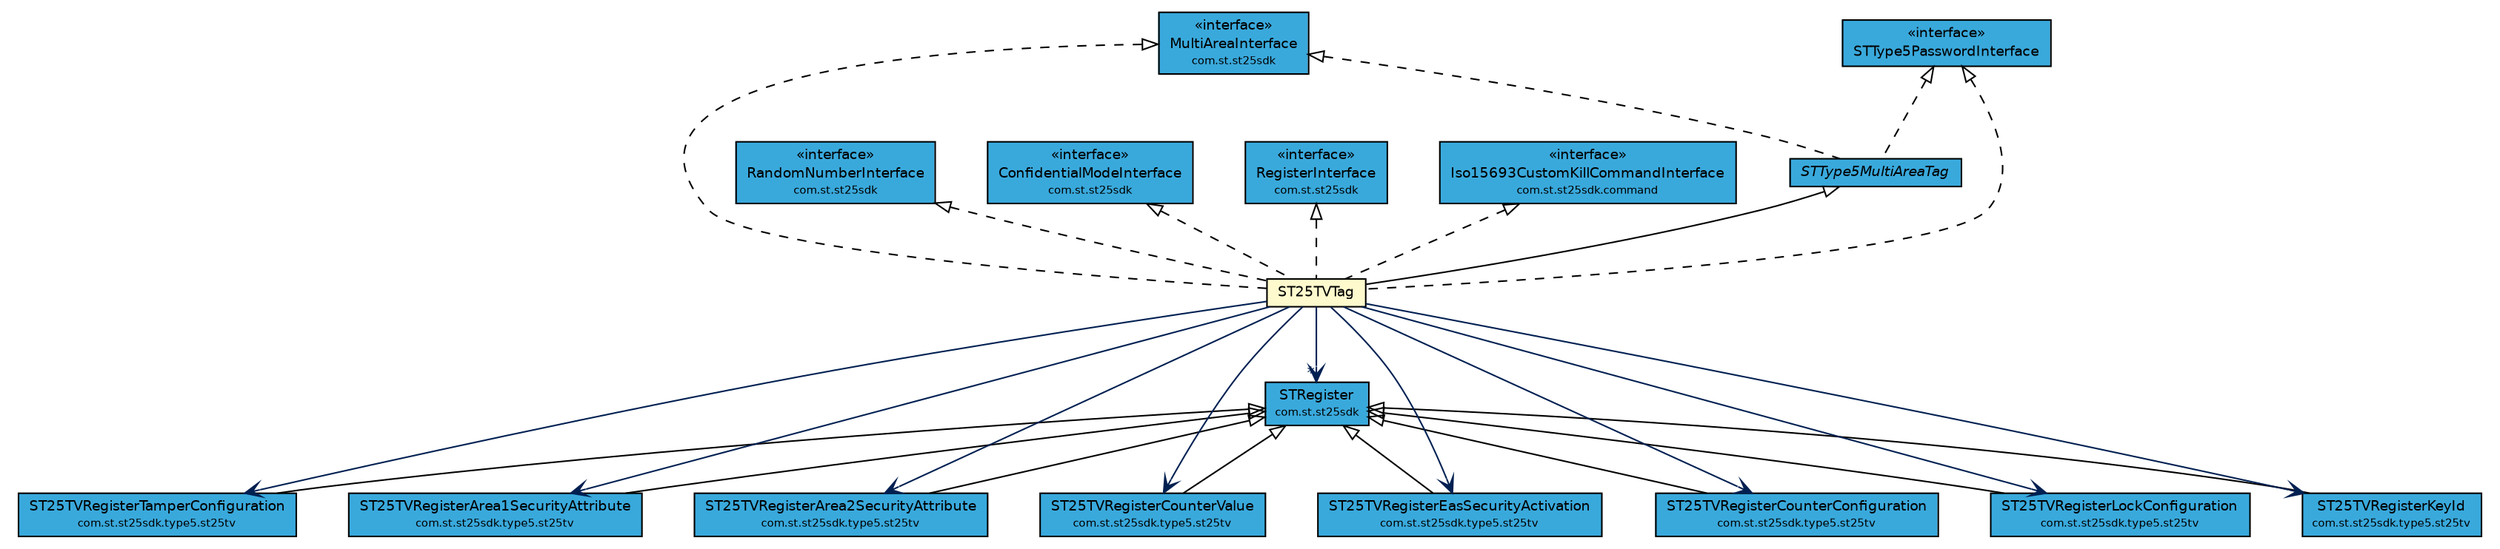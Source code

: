 #!/usr/local/bin/dot
#
# Class diagram 
# Generated by UMLGraph version R5_7_2-3-gee82a7 (http://www.umlgraph.org/)
#

digraph G {
	edge [fontname="Helvetica",fontsize=10,labelfontname="Helvetica",labelfontsize=10];
	node [fontname="Helvetica",fontsize=10,shape=plaintext];
	nodesep=0.25;
	ranksep=0.5;
	// com.st.st25sdk.MultiAreaInterface
	c26121 [label=<<table title="com.st.st25sdk.MultiAreaInterface" border="0" cellborder="1" cellspacing="0" cellpadding="2" port="p" bgcolor="#39a9dc" href="../MultiAreaInterface.html">
		<tr><td><table border="0" cellspacing="0" cellpadding="1">
<tr><td align="center" balign="center"> &#171;interface&#187; </td></tr>
<tr><td align="center" balign="center"> MultiAreaInterface </td></tr>
<tr><td align="center" balign="center"><font point-size="7.0"> com.st.st25sdk </font></td></tr>
		</table></td></tr>
		</table>>, URL="../MultiAreaInterface.html", fontname="Helvetica", fontcolor="black", fontsize=9.0];
	// com.st.st25sdk.RandomNumberInterface
	c26128 [label=<<table title="com.st.st25sdk.RandomNumberInterface" border="0" cellborder="1" cellspacing="0" cellpadding="2" port="p" bgcolor="#39a9dc" href="../RandomNumberInterface.html">
		<tr><td><table border="0" cellspacing="0" cellpadding="1">
<tr><td align="center" balign="center"> &#171;interface&#187; </td></tr>
<tr><td align="center" balign="center"> RandomNumberInterface </td></tr>
<tr><td align="center" balign="center"><font point-size="7.0"> com.st.st25sdk </font></td></tr>
		</table></td></tr>
		</table>>, URL="../RandomNumberInterface.html", fontname="Helvetica", fontcolor="black", fontsize=9.0];
	// com.st.st25sdk.STRegister
	c26133 [label=<<table title="com.st.st25sdk.STRegister" border="0" cellborder="1" cellspacing="0" cellpadding="2" port="p" bgcolor="#39a9dc" href="../STRegister.html">
		<tr><td><table border="0" cellspacing="0" cellpadding="1">
<tr><td align="center" balign="center"> STRegister </td></tr>
<tr><td align="center" balign="center"><font point-size="7.0"> com.st.st25sdk </font></td></tr>
		</table></td></tr>
		</table>>, URL="../STRegister.html", fontname="Helvetica", fontcolor="black", fontsize=9.0];
	// com.st.st25sdk.ConfidentialModeInterface
	c26144 [label=<<table title="com.st.st25sdk.ConfidentialModeInterface" border="0" cellborder="1" cellspacing="0" cellpadding="2" port="p" bgcolor="#39a9dc" href="../ConfidentialModeInterface.html">
		<tr><td><table border="0" cellspacing="0" cellpadding="1">
<tr><td align="center" balign="center"> &#171;interface&#187; </td></tr>
<tr><td align="center" balign="center"> ConfidentialModeInterface </td></tr>
<tr><td align="center" balign="center"><font point-size="7.0"> com.st.st25sdk </font></td></tr>
		</table></td></tr>
		</table>>, URL="../ConfidentialModeInterface.html", fontname="Helvetica", fontcolor="black", fontsize=9.0];
	// com.st.st25sdk.RegisterInterface
	c26149 [label=<<table title="com.st.st25sdk.RegisterInterface" border="0" cellborder="1" cellspacing="0" cellpadding="2" port="p" bgcolor="#39a9dc" href="../RegisterInterface.html">
		<tr><td><table border="0" cellspacing="0" cellpadding="1">
<tr><td align="center" balign="center"> &#171;interface&#187; </td></tr>
<tr><td align="center" balign="center"> RegisterInterface </td></tr>
<tr><td align="center" balign="center"><font point-size="7.0"> com.st.st25sdk </font></td></tr>
		</table></td></tr>
		</table>>, URL="../RegisterInterface.html", fontname="Helvetica", fontcolor="black", fontsize=9.0];
	// com.st.st25sdk.command.Iso15693CustomKillCommandInterface
	c26164 [label=<<table title="com.st.st25sdk.command.Iso15693CustomKillCommandInterface" border="0" cellborder="1" cellspacing="0" cellpadding="2" port="p" bgcolor="#39a9dc" href="../command/Iso15693CustomKillCommandInterface.html">
		<tr><td><table border="0" cellspacing="0" cellpadding="1">
<tr><td align="center" balign="center"> &#171;interface&#187; </td></tr>
<tr><td align="center" balign="center"> Iso15693CustomKillCommandInterface </td></tr>
<tr><td align="center" balign="center"><font point-size="7.0"> com.st.st25sdk.command </font></td></tr>
		</table></td></tr>
		</table>>, URL="../command/Iso15693CustomKillCommandInterface.html", fontname="Helvetica", fontcolor="black", fontsize=9.0];
	// com.st.st25sdk.type5.STType5MultiAreaTag
	c26252 [label=<<table title="com.st.st25sdk.type5.STType5MultiAreaTag" border="0" cellborder="1" cellspacing="0" cellpadding="2" port="p" bgcolor="#39a9dc" href="./STType5MultiAreaTag.html">
		<tr><td><table border="0" cellspacing="0" cellpadding="1">
<tr><td align="center" balign="center"><font face="Helvetica-Oblique"> STType5MultiAreaTag </font></td></tr>
		</table></td></tr>
		</table>>, URL="./STType5MultiAreaTag.html", fontname="Helvetica", fontcolor="black", fontsize=9.0];
	// com.st.st25sdk.type5.STType5PasswordInterface
	c26257 [label=<<table title="com.st.st25sdk.type5.STType5PasswordInterface" border="0" cellborder="1" cellspacing="0" cellpadding="2" port="p" bgcolor="#39a9dc" href="./STType5PasswordInterface.html">
		<tr><td><table border="0" cellspacing="0" cellpadding="1">
<tr><td align="center" balign="center"> &#171;interface&#187; </td></tr>
<tr><td align="center" balign="center"> STType5PasswordInterface </td></tr>
		</table></td></tr>
		</table>>, URL="./STType5PasswordInterface.html", fontname="Helvetica", fontcolor="black", fontsize=9.0];
	// com.st.st25sdk.type5.ST25TVTag
	c26261 [label=<<table title="com.st.st25sdk.type5.ST25TVTag" border="0" cellborder="1" cellspacing="0" cellpadding="2" port="p" bgcolor="lemonChiffon" href="./ST25TVTag.html">
		<tr><td><table border="0" cellspacing="0" cellpadding="1">
<tr><td align="center" balign="center"> ST25TVTag </td></tr>
		</table></td></tr>
		</table>>, URL="./ST25TVTag.html", fontname="Helvetica", fontcolor="black", fontsize=9.0];
	// com.st.st25sdk.type5.st25tv.ST25TVRegisterTamperConfiguration
	c26305 [label=<<table title="com.st.st25sdk.type5.st25tv.ST25TVRegisterTamperConfiguration" border="0" cellborder="1" cellspacing="0" cellpadding="2" port="p" bgcolor="#39a9dc" href="./st25tv/ST25TVRegisterTamperConfiguration.html">
		<tr><td><table border="0" cellspacing="0" cellpadding="1">
<tr><td align="center" balign="center"> ST25TVRegisterTamperConfiguration </td></tr>
<tr><td align="center" balign="center"><font point-size="7.0"> com.st.st25sdk.type5.st25tv </font></td></tr>
		</table></td></tr>
		</table>>, URL="./st25tv/ST25TVRegisterTamperConfiguration.html", fontname="Helvetica", fontcolor="black", fontsize=9.0];
	// com.st.st25sdk.type5.st25tv.ST25TVRegisterArea1SecurityAttribute
	c26306 [label=<<table title="com.st.st25sdk.type5.st25tv.ST25TVRegisterArea1SecurityAttribute" border="0" cellborder="1" cellspacing="0" cellpadding="2" port="p" bgcolor="#39a9dc" href="./st25tv/ST25TVRegisterArea1SecurityAttribute.html">
		<tr><td><table border="0" cellspacing="0" cellpadding="1">
<tr><td align="center" balign="center"> ST25TVRegisterArea1SecurityAttribute </td></tr>
<tr><td align="center" balign="center"><font point-size="7.0"> com.st.st25sdk.type5.st25tv </font></td></tr>
		</table></td></tr>
		</table>>, URL="./st25tv/ST25TVRegisterArea1SecurityAttribute.html", fontname="Helvetica", fontcolor="black", fontsize=9.0];
	// com.st.st25sdk.type5.st25tv.ST25TVRegisterArea2SecurityAttribute
	c26307 [label=<<table title="com.st.st25sdk.type5.st25tv.ST25TVRegisterArea2SecurityAttribute" border="0" cellborder="1" cellspacing="0" cellpadding="2" port="p" bgcolor="#39a9dc" href="./st25tv/ST25TVRegisterArea2SecurityAttribute.html">
		<tr><td><table border="0" cellspacing="0" cellpadding="1">
<tr><td align="center" balign="center"> ST25TVRegisterArea2SecurityAttribute </td></tr>
<tr><td align="center" balign="center"><font point-size="7.0"> com.st.st25sdk.type5.st25tv </font></td></tr>
		</table></td></tr>
		</table>>, URL="./st25tv/ST25TVRegisterArea2SecurityAttribute.html", fontname="Helvetica", fontcolor="black", fontsize=9.0];
	// com.st.st25sdk.type5.st25tv.ST25TVRegisterCounterValue
	c26308 [label=<<table title="com.st.st25sdk.type5.st25tv.ST25TVRegisterCounterValue" border="0" cellborder="1" cellspacing="0" cellpadding="2" port="p" bgcolor="#39a9dc" href="./st25tv/ST25TVRegisterCounterValue.html">
		<tr><td><table border="0" cellspacing="0" cellpadding="1">
<tr><td align="center" balign="center"> ST25TVRegisterCounterValue </td></tr>
<tr><td align="center" balign="center"><font point-size="7.0"> com.st.st25sdk.type5.st25tv </font></td></tr>
		</table></td></tr>
		</table>>, URL="./st25tv/ST25TVRegisterCounterValue.html", fontname="Helvetica", fontcolor="black", fontsize=9.0];
	// com.st.st25sdk.type5.st25tv.ST25TVRegisterEasSecurityActivation
	c26309 [label=<<table title="com.st.st25sdk.type5.st25tv.ST25TVRegisterEasSecurityActivation" border="0" cellborder="1" cellspacing="0" cellpadding="2" port="p" bgcolor="#39a9dc" href="./st25tv/ST25TVRegisterEasSecurityActivation.html">
		<tr><td><table border="0" cellspacing="0" cellpadding="1">
<tr><td align="center" balign="center"> ST25TVRegisterEasSecurityActivation </td></tr>
<tr><td align="center" balign="center"><font point-size="7.0"> com.st.st25sdk.type5.st25tv </font></td></tr>
		</table></td></tr>
		</table>>, URL="./st25tv/ST25TVRegisterEasSecurityActivation.html", fontname="Helvetica", fontcolor="black", fontsize=9.0];
	// com.st.st25sdk.type5.st25tv.ST25TVRegisterCounterConfiguration
	c26310 [label=<<table title="com.st.st25sdk.type5.st25tv.ST25TVRegisterCounterConfiguration" border="0" cellborder="1" cellspacing="0" cellpadding="2" port="p" bgcolor="#39a9dc" href="./st25tv/ST25TVRegisterCounterConfiguration.html">
		<tr><td><table border="0" cellspacing="0" cellpadding="1">
<tr><td align="center" balign="center"> ST25TVRegisterCounterConfiguration </td></tr>
<tr><td align="center" balign="center"><font point-size="7.0"> com.st.st25sdk.type5.st25tv </font></td></tr>
		</table></td></tr>
		</table>>, URL="./st25tv/ST25TVRegisterCounterConfiguration.html", fontname="Helvetica", fontcolor="black", fontsize=9.0];
	// com.st.st25sdk.type5.st25tv.ST25TVRegisterLockConfiguration
	c26311 [label=<<table title="com.st.st25sdk.type5.st25tv.ST25TVRegisterLockConfiguration" border="0" cellborder="1" cellspacing="0" cellpadding="2" port="p" bgcolor="#39a9dc" href="./st25tv/ST25TVRegisterLockConfiguration.html">
		<tr><td><table border="0" cellspacing="0" cellpadding="1">
<tr><td align="center" balign="center"> ST25TVRegisterLockConfiguration </td></tr>
<tr><td align="center" balign="center"><font point-size="7.0"> com.st.st25sdk.type5.st25tv </font></td></tr>
		</table></td></tr>
		</table>>, URL="./st25tv/ST25TVRegisterLockConfiguration.html", fontname="Helvetica", fontcolor="black", fontsize=9.0];
	// com.st.st25sdk.type5.st25tv.ST25TVRegisterKeyId
	c26312 [label=<<table title="com.st.st25sdk.type5.st25tv.ST25TVRegisterKeyId" border="0" cellborder="1" cellspacing="0" cellpadding="2" port="p" bgcolor="#39a9dc" href="./st25tv/ST25TVRegisterKeyId.html">
		<tr><td><table border="0" cellspacing="0" cellpadding="1">
<tr><td align="center" balign="center"> ST25TVRegisterKeyId </td></tr>
<tr><td align="center" balign="center"><font point-size="7.0"> com.st.st25sdk.type5.st25tv </font></td></tr>
		</table></td></tr>
		</table>>, URL="./st25tv/ST25TVRegisterKeyId.html", fontname="Helvetica", fontcolor="black", fontsize=9.0];
	//com.st.st25sdk.type5.STType5MultiAreaTag implements com.st.st25sdk.MultiAreaInterface
	c26121:p -> c26252:p [dir=back,arrowtail=empty,style=dashed];
	//com.st.st25sdk.type5.STType5MultiAreaTag implements com.st.st25sdk.type5.STType5PasswordInterface
	c26257:p -> c26252:p [dir=back,arrowtail=empty,style=dashed];
	//com.st.st25sdk.type5.ST25TVTag extends com.st.st25sdk.type5.STType5MultiAreaTag
	c26252:p -> c26261:p [dir=back,arrowtail=empty];
	//com.st.st25sdk.type5.ST25TVTag implements com.st.st25sdk.MultiAreaInterface
	c26121:p -> c26261:p [dir=back,arrowtail=empty,style=dashed];
	//com.st.st25sdk.type5.ST25TVTag implements com.st.st25sdk.type5.STType5PasswordInterface
	c26257:p -> c26261:p [dir=back,arrowtail=empty,style=dashed];
	//com.st.st25sdk.type5.ST25TVTag implements com.st.st25sdk.command.Iso15693CustomKillCommandInterface
	c26164:p -> c26261:p [dir=back,arrowtail=empty,style=dashed];
	//com.st.st25sdk.type5.ST25TVTag implements com.st.st25sdk.RandomNumberInterface
	c26128:p -> c26261:p [dir=back,arrowtail=empty,style=dashed];
	//com.st.st25sdk.type5.ST25TVTag implements com.st.st25sdk.ConfidentialModeInterface
	c26144:p -> c26261:p [dir=back,arrowtail=empty,style=dashed];
	//com.st.st25sdk.type5.ST25TVTag implements com.st.st25sdk.RegisterInterface
	c26149:p -> c26261:p [dir=back,arrowtail=empty,style=dashed];
	//com.st.st25sdk.type5.st25tv.ST25TVRegisterTamperConfiguration extends com.st.st25sdk.STRegister
	c26133:p -> c26305:p [dir=back,arrowtail=empty];
	//com.st.st25sdk.type5.st25tv.ST25TVRegisterArea1SecurityAttribute extends com.st.st25sdk.STRegister
	c26133:p -> c26306:p [dir=back,arrowtail=empty];
	//com.st.st25sdk.type5.st25tv.ST25TVRegisterArea2SecurityAttribute extends com.st.st25sdk.STRegister
	c26133:p -> c26307:p [dir=back,arrowtail=empty];
	//com.st.st25sdk.type5.st25tv.ST25TVRegisterCounterValue extends com.st.st25sdk.STRegister
	c26133:p -> c26308:p [dir=back,arrowtail=empty];
	//com.st.st25sdk.type5.st25tv.ST25TVRegisterEasSecurityActivation extends com.st.st25sdk.STRegister
	c26133:p -> c26309:p [dir=back,arrowtail=empty];
	//com.st.st25sdk.type5.st25tv.ST25TVRegisterCounterConfiguration extends com.st.st25sdk.STRegister
	c26133:p -> c26310:p [dir=back,arrowtail=empty];
	//com.st.st25sdk.type5.st25tv.ST25TVRegisterLockConfiguration extends com.st.st25sdk.STRegister
	c26133:p -> c26311:p [dir=back,arrowtail=empty];
	//com.st.st25sdk.type5.st25tv.ST25TVRegisterKeyId extends com.st.st25sdk.STRegister
	c26133:p -> c26312:p [dir=back,arrowtail=empty];
	// com.st.st25sdk.type5.ST25TVTag NAVASSOC com.st.st25sdk.STRegister
	c26261:p -> c26133:p [taillabel="", label="", headlabel="*", fontname="Helvetica", fontcolor="#002052", fontsize=10.0, color="#002052", arrowhead=open];
	// com.st.st25sdk.type5.ST25TVTag NAVASSOC com.st.st25sdk.type5.st25tv.ST25TVRegisterArea1SecurityAttribute
	c26261:p -> c26306:p [taillabel="", label="", headlabel="", fontname="Helvetica", fontcolor="#002052", fontsize=10.0, color="#002052", arrowhead=open];
	// com.st.st25sdk.type5.ST25TVTag NAVASSOC com.st.st25sdk.type5.st25tv.ST25TVRegisterArea2SecurityAttribute
	c26261:p -> c26307:p [taillabel="", label="", headlabel="", fontname="Helvetica", fontcolor="#002052", fontsize=10.0, color="#002052", arrowhead=open];
	// com.st.st25sdk.type5.ST25TVTag NAVASSOC com.st.st25sdk.type5.st25tv.ST25TVRegisterEasSecurityActivation
	c26261:p -> c26309:p [taillabel="", label="", headlabel="", fontname="Helvetica", fontcolor="#002052", fontsize=10.0, color="#002052", arrowhead=open];
	// com.st.st25sdk.type5.ST25TVTag NAVASSOC com.st.st25sdk.type5.st25tv.ST25TVRegisterCounterConfiguration
	c26261:p -> c26310:p [taillabel="", label="", headlabel="", fontname="Helvetica", fontcolor="#002052", fontsize=10.0, color="#002052", arrowhead=open];
	// com.st.st25sdk.type5.ST25TVTag NAVASSOC com.st.st25sdk.type5.st25tv.ST25TVRegisterCounterValue
	c26261:p -> c26308:p [taillabel="", label="", headlabel="", fontname="Helvetica", fontcolor="#002052", fontsize=10.0, color="#002052", arrowhead=open];
	// com.st.st25sdk.type5.ST25TVTag NAVASSOC com.st.st25sdk.type5.st25tv.ST25TVRegisterTamperConfiguration
	c26261:p -> c26305:p [taillabel="", label="", headlabel="", fontname="Helvetica", fontcolor="#002052", fontsize=10.0, color="#002052", arrowhead=open];
	// com.st.st25sdk.type5.ST25TVTag NAVASSOC com.st.st25sdk.type5.st25tv.ST25TVRegisterLockConfiguration
	c26261:p -> c26311:p [taillabel="", label="", headlabel="", fontname="Helvetica", fontcolor="#002052", fontsize=10.0, color="#002052", arrowhead=open];
	// com.st.st25sdk.type5.ST25TVTag NAVASSOC com.st.st25sdk.type5.st25tv.ST25TVRegisterKeyId
	c26261:p -> c26312:p [taillabel="", label="", headlabel="", fontname="Helvetica", fontcolor="#002052", fontsize=10.0, color="#002052", arrowhead=open];
}

